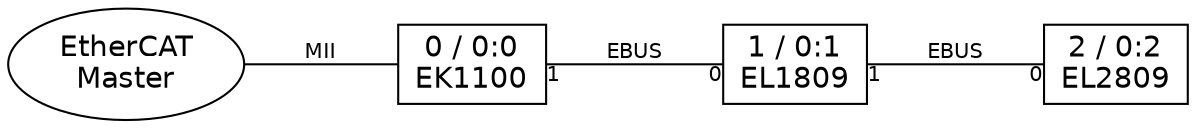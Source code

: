 /* EtherCAT bus graph. Generated by 'ethercat graph'. */

strict graph bus {
    rankdir="LR"
    ranksep=0.8
    nodesep=0.8
    node [fontname="Helvetica"]
    edge [fontname="Helvetica",fontsize="10"]

    master [label="EtherCAT\nMaster"]
    master -- slave0[label="MII"]

    slave0 [shape="box",label="0 / 0:0\nEK1100"]
    slave0 -- slave1 [taillabel="1",headlabel="0",label="EBUS",weight="5"]

    slave1 [shape="box",label="1 / 0:1\nEL1809"]
    slave1 -- slave2 [taillabel="1",headlabel="0",label="EBUS",weight="5"]

    slave2 [shape="box",label="2 / 0:2\nEL2809"]

}
